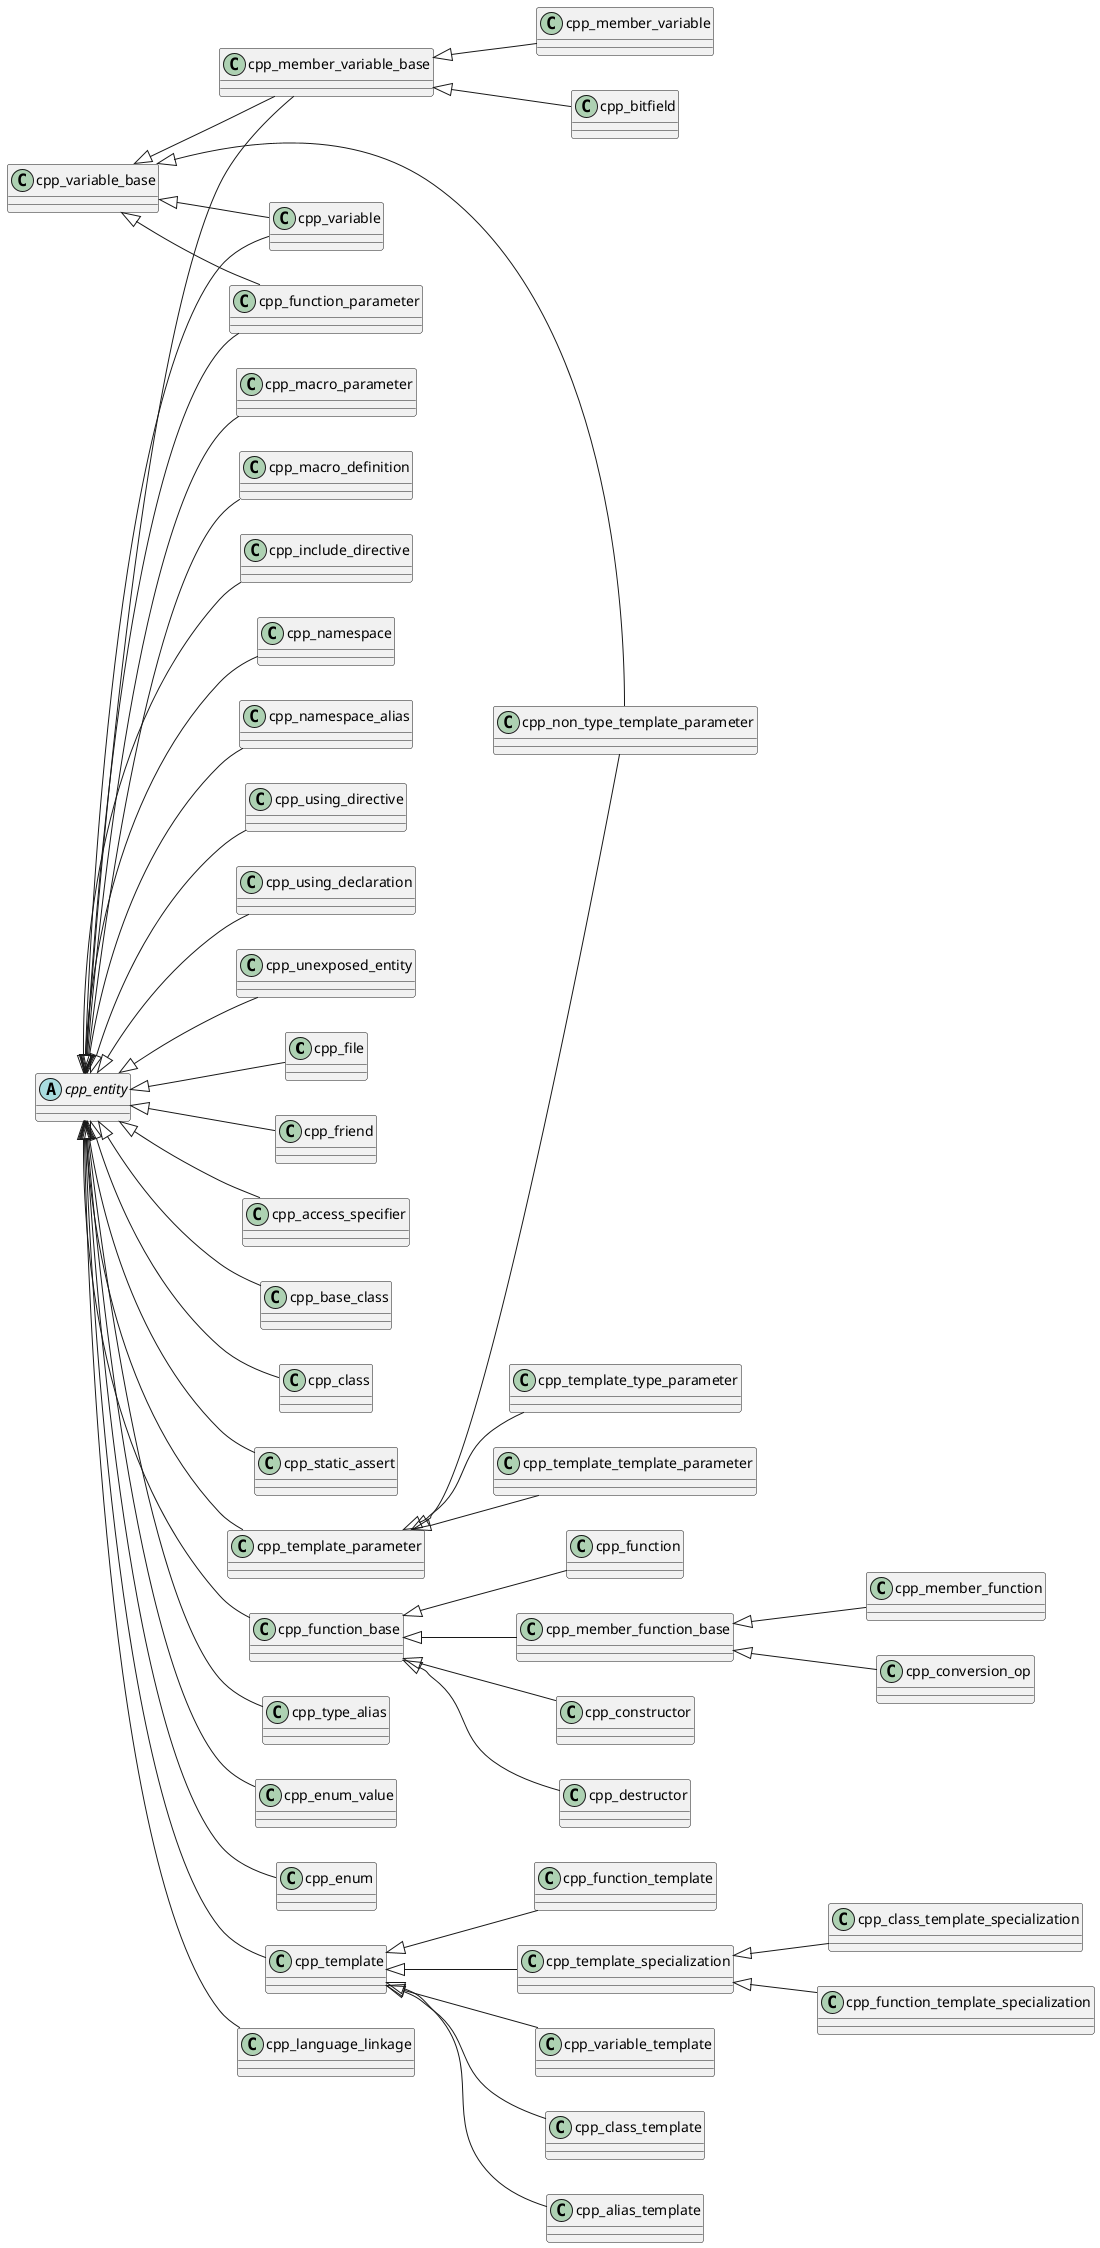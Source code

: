 @startuml
left to right direction
class "cpp_file" as C_0000000407
class C_0000000407 [[https://github.com/foonathan/cppast/blob/19cbc378f8a6b3fe7d04b309784a3a0920de9e75/include/cppast/cpp_file.hpp#L27{A [cppast::cpp_entity]() modelling a file. This is the top-level entity of the AST.}]] {
}
class "cpp_class_template" as C_0000000469
class C_0000000469 [[https://github.com/foonathan/cppast/blob/19cbc378f8a6b3fe7d04b309784a3a0920de9e75/include/cppast/cpp_class_template.hpp#L13{A [cppast::cpp_entity]() modelling a class template.}]] {
}
class "cpp_class_template_specialization" as C_0000000479
class C_0000000479 [[https://github.com/foonathan/cppast/blob/19cbc378f8a6b3fe7d04b309784a3a0920de9e75/include/cppast/cpp_class_template.hpp#L42{A [cppast::cpp_entity]() modelling a class template specialization.}]] {
}
class "cpp_friend" as C_0000000575
class C_0000000575 [[https://github.com/foonathan/cppast/blob/19cbc378f8a6b3fe7d04b309784a3a0920de9e75/include/cppast/cpp_friend.hpp#L19{A [cppast::cpp_entity]() representing a friend declaration. It can either declare or define a `friend` function (template), declare a `friend` class, or refer to an existing type.}]] {
}
class "cpp_alias_template" as C_0000000610
class C_0000000610 [[https://github.com/foonathan/cppast/blob/19cbc378f8a6b3fe7d04b309784a3a0920de9e75/include/cppast/cpp_alias_template.hpp#L13{A [cppast::cpp_entity]() modelling a C++ alias template.}]] {
}
class "cpp_function_template" as C_0000000628
class C_0000000628 [[https://github.com/foonathan/cppast/blob/19cbc378f8a6b3fe7d04b309784a3a0920de9e75/include/cppast/cpp_function_template.hpp#L13{A [cppast::cpp_entity]() modelling a function template.}]] {
}
class "cpp_function_template_specialization" as C_0000000647
class C_0000000647 [[https://github.com/foonathan/cppast/blob/19cbc378f8a6b3fe7d04b309784a3a0920de9e75/include/cppast/cpp_function_template.hpp#L42{A [cppast::cpp_entity]() modelling a function template specialization.}]] {
}
class "cpp_access_specifier" as C_0000000946
class C_0000000946 [[https://github.com/foonathan/cppast/blob/19cbc378f8a6b3fe7d04b309784a3a0920de9e75/include/cppast/cpp_class.hpp#L37{A [cppast::cpp_entity]() modelling a C++ access specifier.}]] {
}
class "cpp_base_class" as C_0000000967
class C_0000000967 [[https://github.com/foonathan/cppast/blob/19cbc378f8a6b3fe7d04b309784a3a0920de9e75/include/cppast/cpp_class.hpp#L67{A [cppast::cpp_entity]() modelling a base class specifier.}]] {
}
class "cpp_class" as C_0000001000
class C_0000001000 [[https://github.com/foonathan/cppast/blob/19cbc378f8a6b3fe7d04b309784a3a0920de9e75/include/cppast/cpp_class.hpp#L118{A [cppast::cpp_entity]() modelling a C++ class. This can either be a definition or just a forward declaration. If it is just a forward declaration, everything except the class type will not be available.}]] {
}
class "cpp_static_assert" as C_0000001090
class C_0000001090 [[https://github.com/foonathan/cppast/blob/19cbc378f8a6b3fe7d04b309784a3a0920de9e75/include/cppast/cpp_static_assert.hpp#L12{cpp_static_assert}]] {
}
class "cpp_variable_base" as C_0000001199
class C_0000001199 [[https://github.com/foonathan/cppast/blob/19cbc378f8a6b3fe7d04b309784a3a0920de9e75/include/cppast/cpp_variable_base.hpp#L16{Additional base class for all [cppast::cpp_entity]() modelling some kind of variable. Examples are [cppast::cpp_variable]() or [cppast::cpp_function_parameter](), or anything that is name/type/default-value triple.}]] {
}
class "cpp_function_parameter" as C_0000001295
class C_0000001295 [[https://github.com/foonathan/cppast/blob/19cbc378f8a6b3fe7d04b309784a3a0920de9e75/include/cppast/cpp_function.hpp#L16{A [cppast::cpp_entity]() modelling a function parameter.}]] {
}
class "cpp_function_base" as C_0000001344
class C_0000001344 [[https://github.com/foonathan/cppast/blob/19cbc378f8a6b3fe7d04b309784a3a0920de9e75/include/cppast/cpp_function.hpp#L68{Base class for all entities that are functions. It contains arguments and common flags.}]] {
}
class "cpp_function" as C_0000001427
class C_0000001427 [[https://github.com/foonathan/cppast/blob/19cbc378f8a6b3fe7d04b309784a3a0920de9e75/include/cppast/cpp_function.hpp#L201{A [cppast::cpp_entity]() modelling a C++ function. \notes This is not a member function, use [cppast::cpp_member_function]() for that. It can be a `static` function of a class, however.}]] {
}
class "cpp_type_alias" as C_0000001814
class C_0000001814 [[https://github.com/foonathan/cppast/blob/19cbc378f8a6b3fe7d04b309784a3a0920de9e75/include/cppast/cpp_type_alias.hpp#L14{A [cppast::cpp_entity]() modelling a type alias/typedef. \notes There is no distinction between `using` and `typedef` type aliases made in the AST.}]] {
}
class "cpp_enum_value" as C_0000001960
class C_0000001960 [[https://github.com/foonathan/cppast/blob/19cbc378f8a6b3fe7d04b309784a3a0920de9e75/include/cppast/cpp_enum.hpp#L21{A [cppast::cpp_entity]() modelling the value of an [cppast::cpp_enum]().}]] {
}
class "cpp_enum" as C_0000001999
class C_0000001999 [[https://github.com/foonathan/cppast/blob/19cbc378f8a6b3fe7d04b309784a3a0920de9e75/include/cppast/cpp_enum.hpp#L53{A [cppast::cpp_entity]() modelling a C++ enumeration. This can either be a definition or just a forward declaration. If it is just forward declared, it will not have any children.}]] {
}
class "cpp_template" as C_0000002528
class C_0000002528 [[https://github.com/foonathan/cppast/blob/19cbc378f8a6b3fe7d04b309784a3a0920de9e75/include/cppast/cpp_template.hpp#L21{Base class for all entities modelling a C++ template of some kind. It is a container of a single [cppast::cpp_entity]() that is the entity being templated.}]] {
}
class "cpp_template_specialization" as C_0000002640
class C_0000002640 [[https://github.com/foonathan/cppast/blob/19cbc378f8a6b3fe7d04b309784a3a0920de9e75/include/cppast/cpp_template.hpp#L177{Base class for all entities modelling a C++ template specialization.}]] {
}
class "cpp_language_linkage" as C_0000002698
class C_0000002698 [[https://github.com/foonathan/cppast/blob/19cbc378f8a6b3fe7d04b309784a3a0920de9e75/include/cppast/cpp_language_linkage.hpp#L13{A [cppast::cpp_entity]() modelling a language linkage.}]] {
}
class "cpp_macro_parameter" as C_0000002735
class C_0000002735 [[https://github.com/foonathan/cppast/blob/19cbc378f8a6b3fe7d04b309784a3a0920de9e75/include/cppast/cpp_preprocessor.hpp#L15{A [cppast::cpp_entity]() modelling a macro parameter.}]] {
}
class "cpp_macro_definition" as C_0000002747
class C_0000002747 [[https://github.com/foonathan/cppast/blob/19cbc378f8a6b3fe7d04b309784a3a0920de9e75/include/cppast/cpp_preprocessor.hpp#L35{A [cppast::cpp_entity]() modelling a macro definition.}]] {
}
class "cpp_include_directive" as C_0000002805
class C_0000002805 [[https://github.com/foonathan/cppast/blob/19cbc378f8a6b3fe7d04b309784a3a0920de9e75/include/cppast/cpp_preprocessor.hpp#L154{A [cppast::cpp_entity]() modelling an `#include`.}]] {
}
class "cpp_member_variable_base" as C_0000002987
class C_0000002987 [[https://github.com/foonathan/cppast/blob/19cbc378f8a6b3fe7d04b309784a3a0920de9e75/include/cppast/cpp_member_variable.hpp#L13{Base class for all kinds of member variables.}]] {
}
class "cpp_member_variable" as C_0000003017
class C_0000003017 [[https://github.com/foonathan/cppast/blob/19cbc378f8a6b3fe7d04b309784a3a0920de9e75/include/cppast/cpp_member_variable.hpp#L33{A [cppast::cpp_entity]() modelling a C++ member variable.}]] {
}
class "cpp_bitfield" as C_0000003039
class C_0000003039 [[https://github.com/foonathan/cppast/blob/19cbc378f8a6b3fe7d04b309784a3a0920de9e75/include/cppast/cpp_member_variable.hpp#L53{A [cppast::cpp_entity]() modelling a C++ bitfield.}]] {
}
class "cpp_namespace" as C_0000003122
class C_0000003122 [[https://github.com/foonathan/cppast/blob/19cbc378f8a6b3fe7d04b309784a3a0920de9e75/include/cppast/cpp_namespace.hpp#L15{A [cppast::cpp_entity]() modelling a namespace.}]] {
}
class "cpp_namespace_alias" as C_0000003172
class C_0000003172 [[https://github.com/foonathan/cppast/blob/19cbc378f8a6b3fe7d04b309784a3a0920de9e75/include/cppast/cpp_namespace.hpp#L102{A [cppast::cpp_entity]() modelling a namespace alias.}]] {
}
class "cpp_using_directive" as C_0000003223
class C_0000003223 [[https://github.com/foonathan/cppast/blob/19cbc378f8a6b3fe7d04b309784a3a0920de9e75/include/cppast/cpp_namespace.hpp#L133{A [cppast::cpp_entity]() modelling a using directive. A using directive is `using namespace std`, for example. \notes It does not have a name.}]] {
}
class "cpp_using_declaration" as C_0000003269
class C_0000003269 [[https://github.com/foonathan/cppast/blob/19cbc378f8a6b3fe7d04b309784a3a0920de9e75/include/cppast/cpp_namespace.hpp#L164{A [cppast::cpp_entity]() modelling a using declaration. A using declaration is `using std::vector`, for example. \notes It does not have a name.}]] {
}
class "cpp_variable" as C_0000003350
class C_0000003350 [[https://github.com/foonathan/cppast/blob/19cbc378f8a6b3fe7d04b309784a3a0920de9e75/include/cppast/cpp_variable.hpp#L18{A [cppast::cpp_entity]() modelling a C++ variable. \notes This is not a member variable, use [cppast::cpp_member_variable]() for that. But it can be `static` member variable.}]] {
}
abstract "cpp_entity" as C_0000003492
abstract C_0000003492 [[https://github.com/foonathan/cppast/blob/19cbc378f8a6b3fe7d04b309784a3a0920de9e75/include/cppast/cpp_entity.hpp#L47{The base class for all entities in the C++ AST.}]] {
}
class "cpp_unexposed_entity" as C_0000003547
class C_0000003547 [[https://github.com/foonathan/cppast/blob/19cbc378f8a6b3fe7d04b309784a3a0920de9e75/include/cppast/cpp_entity.hpp#L187{A [cppast::cpp_entity]() that isn't exposed directly. The only information available is the raw source code.}]] {
}
class "cpp_template_parameter" as C_0000003568
class C_0000003568 [[https://github.com/foonathan/cppast/blob/19cbc378f8a6b3fe7d04b309784a3a0920de9e75/include/cppast/cpp_template_parameter.hpp#L17{Base class for all entities modelling a template parameter of some kind.}]] {
}
class "cpp_template_type_parameter" as C_0000003585
class C_0000003585 [[https://github.com/foonathan/cppast/blob/19cbc378f8a6b3fe7d04b309784a3a0920de9e75/include/cppast/cpp_template_parameter.hpp#L46{A [cppast::cpp_entity]() modelling a C++ template type parameter.}]] {
}
class "cpp_non_type_template_parameter" as C_0000003683
class C_0000003683 [[https://github.com/foonathan/cppast/blob/19cbc378f8a6b3fe7d04b309784a3a0920de9e75/include/cppast/cpp_template_parameter.hpp#L128{A [cppast::cpp_entity]() modelling a C++ non-type template parameter.}]] {
}
class "cpp_template_template_parameter" as C_0000003725
class C_0000003725 [[https://github.com/foonathan/cppast/blob/19cbc378f8a6b3fe7d04b309784a3a0920de9e75/include/cppast/cpp_template_parameter.hpp#L164{A [cppast::cpp_entity]() modelling a C++ template template parameter.}]] {
}
class "cpp_member_function_base" as C_0000003846
class C_0000003846 [[https://github.com/foonathan/cppast/blob/19cbc378f8a6b3fe7d04b309784a3a0920de9e75/include/cppast/cpp_member_function.hpp#L63{Base classes for all regular member function. The two derived classes are [cppast::cpp_member_function]() and [cppast::cpp_conversion_op]().}]] {
}
class "cpp_member_function" as C_0000003932
class C_0000003932 [[https://github.com/foonathan/cppast/blob/19cbc378f8a6b3fe7d04b309784a3a0920de9e75/include/cppast/cpp_member_function.hpp#L169{A [cppast::cpp_entity]() modelling a member function.}]] {
}
class "cpp_conversion_op" as C_0000003948
class C_0000003948 [[https://github.com/foonathan/cppast/blob/19cbc378f8a6b3fe7d04b309784a3a0920de9e75/include/cppast/cpp_member_function.hpp#L191{A [cppast::cpp_entity]() modelling a C++ conversion operator.}]] {
}
class "cpp_constructor" as C_0000003962
class C_0000003962 [[https://github.com/foonathan/cppast/blob/19cbc378f8a6b3fe7d04b309784a3a0920de9e75/include/cppast/cpp_member_function.hpp#L232{A [cppast::cpp_entity]() modelling a C++ constructor.}]] {
}
class "cpp_destructor" as C_0000003978
class C_0000003978 [[https://github.com/foonathan/cppast/blob/19cbc378f8a6b3fe7d04b309784a3a0920de9e75/include/cppast/cpp_member_function.hpp#L295{A [cppast::cpp_entity]() modelling a C++ destructor.}]] {
}
class "cpp_variable_template" as C_0000004289
class C_0000004289 [[https://github.com/foonathan/cppast/blob/19cbc378f8a6b3fe7d04b309784a3a0920de9e75/include/cppast/cpp_variable_template.hpp#L13{A [cppast::cpp_entity]() modelling a C++ alias template.}]] {
}
C_0000003492 <|-- C_0000000407
C_0000002528 <|-- C_0000000469
C_0000002640 <|-- C_0000000479
C_0000003492 <|-- C_0000000575
C_0000002528 <|-- C_0000000610
C_0000002528 <|-- C_0000000628
C_0000002640 <|-- C_0000000647
C_0000003492 <|-- C_0000000946
C_0000003492 <|-- C_0000000967
C_0000003492 <|-- C_0000001000
C_0000003492 <|-- C_0000001090
C_0000003492 <|-- C_0000001295
C_0000001199 <|-- C_0000001295
C_0000003492 <|-- C_0000001344
C_0000001344 <|-- C_0000001427
C_0000003492 <|-- C_0000001814
C_0000003492 <|-- C_0000001960
C_0000003492 <|-- C_0000001999
C_0000003492 <|-- C_0000002528
C_0000002528 <|-- C_0000002640
C_0000003492 <|-- C_0000002698
C_0000003492 <|-- C_0000002735
C_0000003492 <|-- C_0000002747
C_0000003492 <|-- C_0000002805
C_0000003492 <|-- C_0000002987
C_0000001199 <|-- C_0000002987
C_0000002987 <|-- C_0000003017
C_0000002987 <|-- C_0000003039
C_0000003492 <|-- C_0000003122
C_0000003492 <|-- C_0000003172
C_0000003492 <|-- C_0000003223
C_0000003492 <|-- C_0000003269
C_0000003492 <|-- C_0000003350
C_0000001199 <|-- C_0000003350
C_0000003492 <|-- C_0000003547
C_0000003492 <|-- C_0000003568
C_0000003568 <|-- C_0000003585
C_0000003568 <|-- C_0000003683
C_0000001199 <|-- C_0000003683
C_0000003568 <|-- C_0000003725
C_0000001344 <|-- C_0000003846
C_0000003846 <|-- C_0000003932
C_0000003846 <|-- C_0000003948
C_0000001344 <|-- C_0000003962
C_0000001344 <|-- C_0000003978
C_0000002528 <|-- C_0000004289
@enduml
